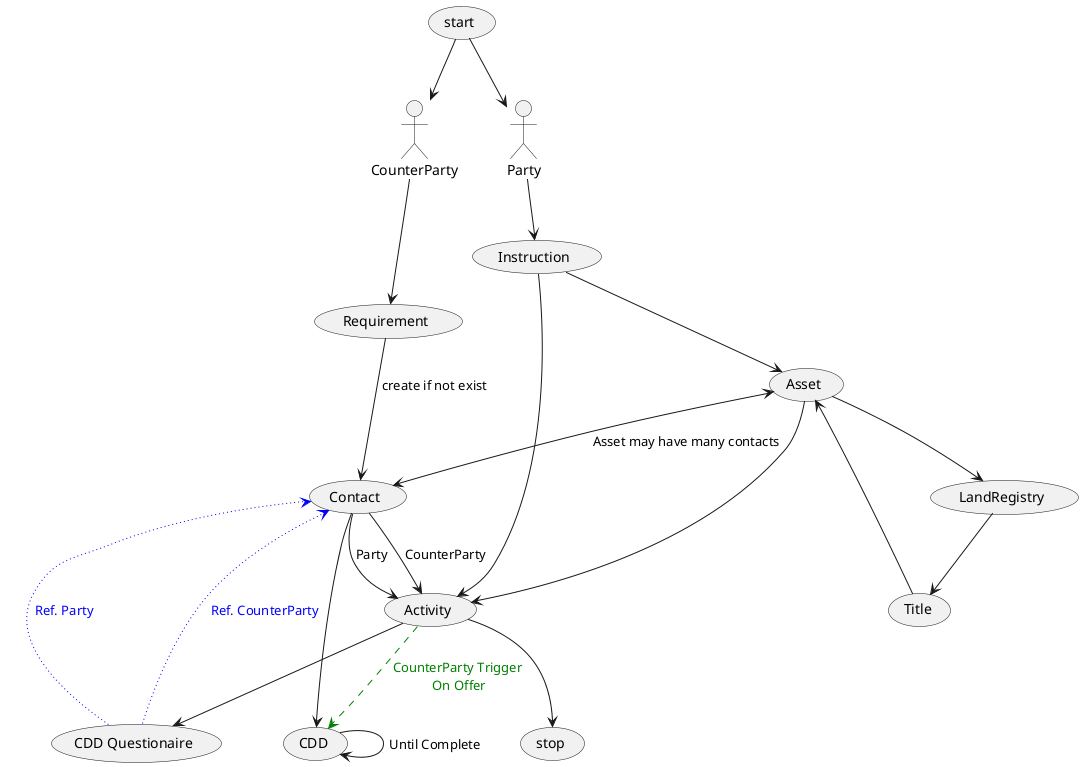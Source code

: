 @startuml cdd CounterParty


(start) --> Party
(start) --> CounterParty

Party --> (Instruction)
CounterParty --> (Requirement)

(Requirement) --> (Contact) : create if not exist

(Instruction) --> (Asset)
(Asset) --> (LandRegistry) 
(LandRegistry)  --> (Title)
(Title) --> (Asset)
(Asset) <--> (Contact) : Asset may have many contacts
(Contact) --> (CDD)
(CDD) --> (CDD) : Until Complete

(Instruction) --> (Activity)
(Asset) --> (Activity)
(Contact) --> (Activity) : Party
(Contact) --> (Activity) : CounterParty
(Activity) --> (CDD Questionaire)

(CDD Questionaire) ..> (Contact) #blue;line.dotted;text:blue : Ref. Party
(CDD Questionaire) ..> (Contact) #blue;line.dotted;text:blue : Ref. CounterParty

(Activity) ..> (CDD) #green;line.dashed;text:green : CounterParty Trigger\n On Offer

(Activity) --> (stop)

@enduml